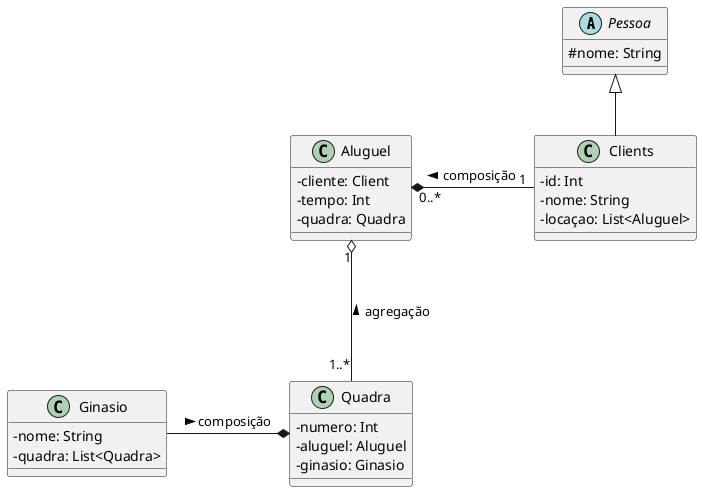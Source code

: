 @startuml ginasio
skinparam ClassAttributeIconSize 0



abstract class Pessoa {
  # nome: String
}

Pessoa <|-- Clients

class Clients {
  - id: Int
  - nome: String
  - locaçao: List<Aluguel>
}

Clients "1" -l--* "0..*" Aluguel: composição >

class Aluguel {
  - cliente: Client
  - tempo: Int
  - quadra: Quadra
}

Aluguel "1" o--- "1..*" Quadra: < agregação

class Quadra {
  - numero: Int
  - aluguel: Aluguel
  - ginasio: Ginasio
}

Quadra *-l- Ginasio: < composição

class Ginasio {
  - nome: String
  - quadra: List<Quadra>
}
@enduml